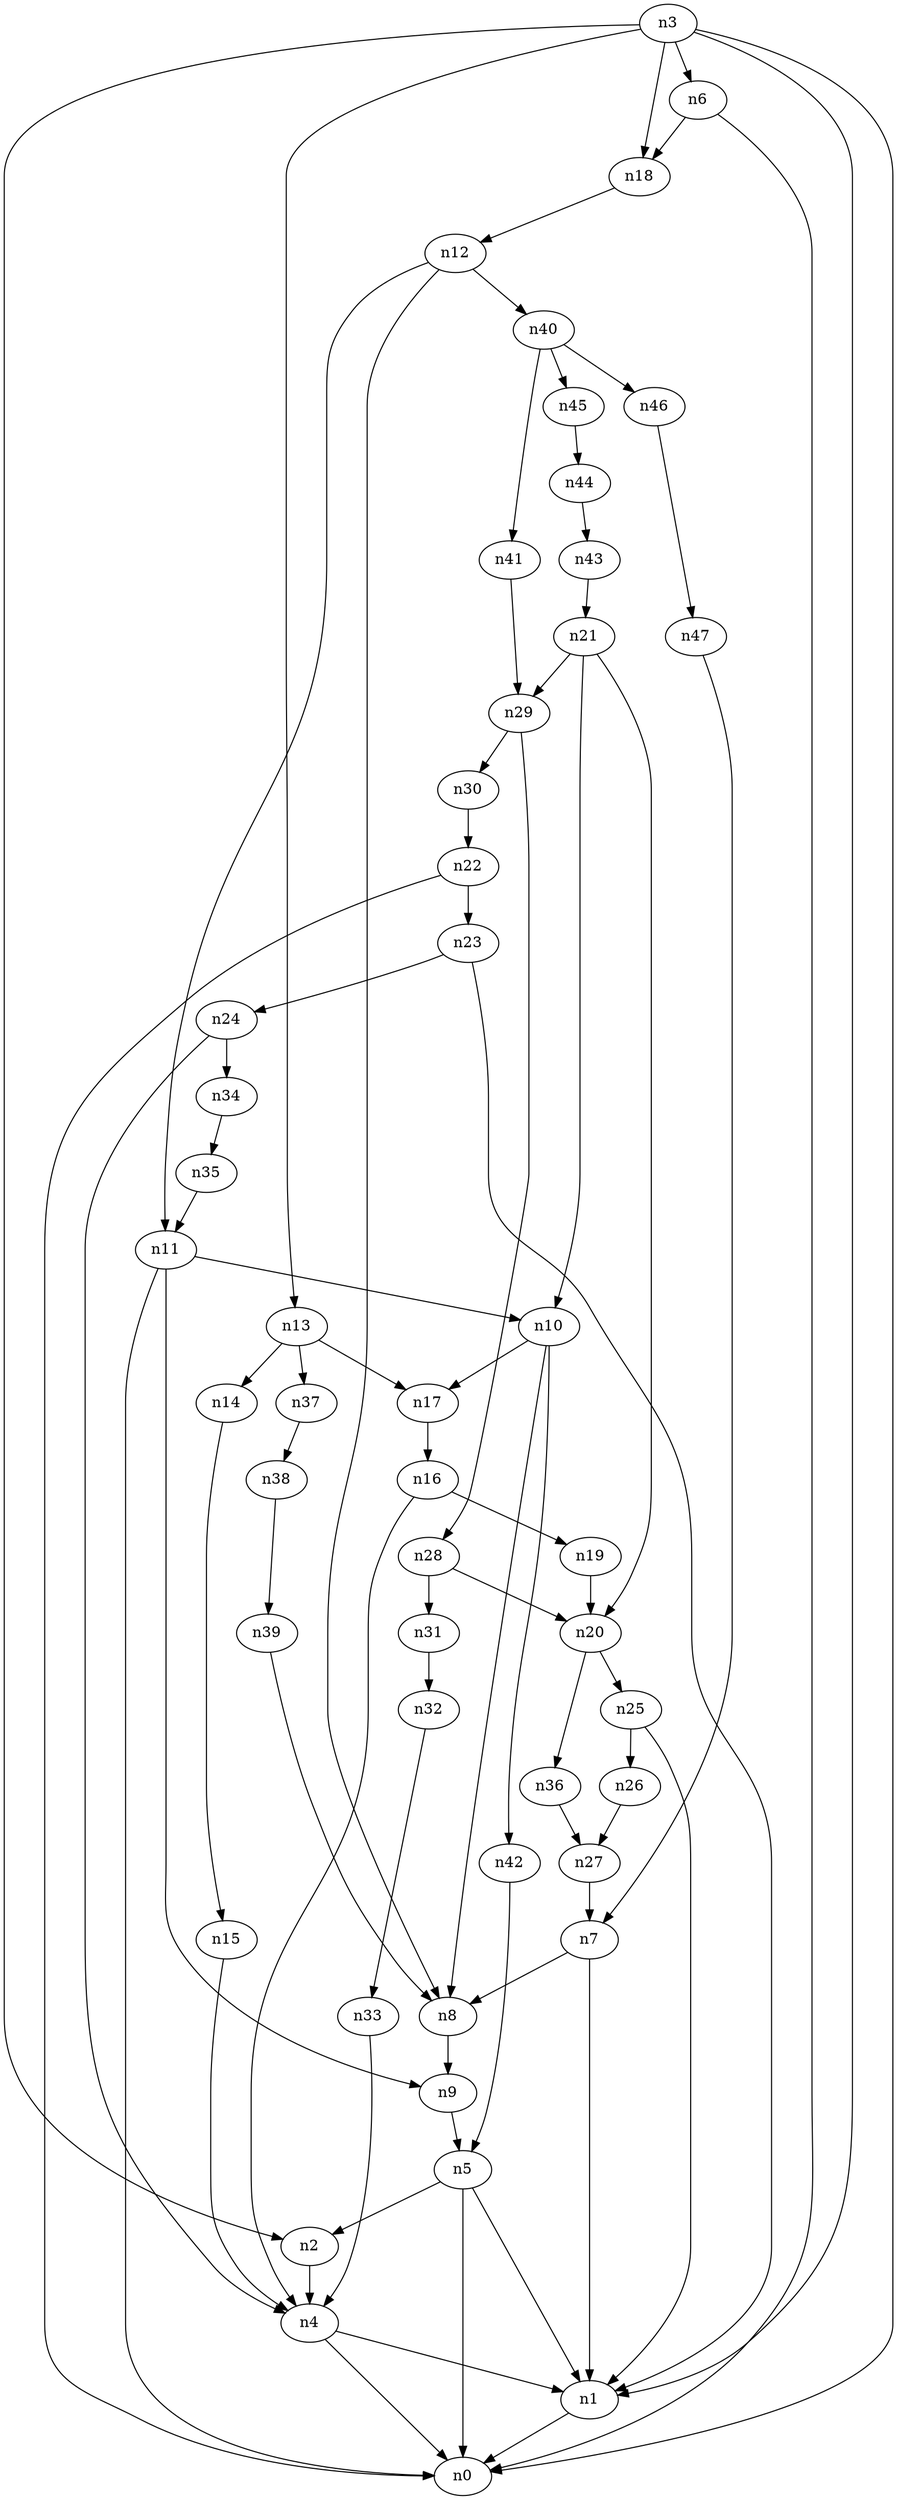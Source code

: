 digraph G {
	n1 -> n0	 [_graphml_id=e20];
	n2 -> n4	 [_graphml_id=e7];
	n3 -> n0	 [_graphml_id=e0];
	n3 -> n1	 [_graphml_id=e3];
	n3 -> n2	 [_graphml_id=e6];
	n3 -> n6	 [_graphml_id=e9];
	n3 -> n13	 [_graphml_id=e21];
	n3 -> n18	 [_graphml_id=e28];
	n4 -> n0	 [_graphml_id=e1];
	n4 -> n1	 [_graphml_id=e4];
	n5 -> n0	 [_graphml_id=e2];
	n5 -> n1	 [_graphml_id=e5];
	n5 -> n2	 [_graphml_id=e8];
	n6 -> n0	 [_graphml_id=e10];
	n6 -> n18	 [_graphml_id=e29];
	n7 -> n1	 [_graphml_id=e11];
	n7 -> n8	 [_graphml_id=e12];
	n8 -> n9	 [_graphml_id=e13];
	n9 -> n5	 [_graphml_id=e14];
	n10 -> n8	 [_graphml_id=e15];
	n10 -> n17	 [_graphml_id=e49];
	n10 -> n42	 [_graphml_id=e68];
	n11 -> n0	 [_graphml_id=e69];
	n11 -> n9	 [_graphml_id=e17];
	n11 -> n10	 [_graphml_id=e16];
	n12 -> n8	 [_graphml_id=e19];
	n12 -> n11	 [_graphml_id=e18];
	n12 -> n40	 [_graphml_id=e64];
	n13 -> n14	 [_graphml_id=e22];
	n13 -> n17	 [_graphml_id=e27];
	n13 -> n37	 [_graphml_id=e60];
	n14 -> n15	 [_graphml_id=e23];
	n15 -> n4	 [_graphml_id=e24];
	n16 -> n4	 [_graphml_id=e25];
	n16 -> n19	 [_graphml_id=e30];
	n17 -> n16	 [_graphml_id=e26];
	n18 -> n12	 [_graphml_id=e39];
	n19 -> n20	 [_graphml_id=e31];
	n20 -> n25	 [_graphml_id=e59];
	n20 -> n36	 [_graphml_id=e58];
	n21 -> n10	 [_graphml_id=e33];
	n21 -> n20	 [_graphml_id=e32];
	n21 -> n29	 [_graphml_id=e46];
	n22 -> n0	 [_graphml_id=e34];
	n22 -> n23	 [_graphml_id=e35];
	n23 -> n1	 [_graphml_id=e36];
	n23 -> n24	 [_graphml_id=e37];
	n24 -> n4	 [_graphml_id=e38];
	n24 -> n34	 [_graphml_id=e54];
	n25 -> n1	 [_graphml_id=e40];
	n25 -> n26	 [_graphml_id=e41];
	n26 -> n27	 [_graphml_id=e42];
	n27 -> n7	 [_graphml_id=e43];
	n28 -> n20	 [_graphml_id=e44];
	n28 -> n31	 [_graphml_id=e50];
	n29 -> n28	 [_graphml_id=e45];
	n29 -> n30	 [_graphml_id=e47];
	n30 -> n22	 [_graphml_id=e48];
	n31 -> n32	 [_graphml_id=e51];
	n32 -> n33	 [_graphml_id=e52];
	n33 -> n4	 [_graphml_id=e53];
	n34 -> n35	 [_graphml_id=e55];
	n35 -> n11	 [_graphml_id=e56];
	n36 -> n27	 [_graphml_id=e57];
	n37 -> n38	 [_graphml_id=e61];
	n38 -> n39	 [_graphml_id=e62];
	n39 -> n8	 [_graphml_id=e63];
	n40 -> n41	 [_graphml_id=e65];
	n40 -> n45	 [_graphml_id=e73];
	n40 -> n46	 [_graphml_id=e74];
	n41 -> n29	 [_graphml_id=e66];
	n42 -> n5	 [_graphml_id=e67];
	n43 -> n21	 [_graphml_id=e70];
	n44 -> n43	 [_graphml_id=e71];
	n45 -> n44	 [_graphml_id=e72];
	n46 -> n47	 [_graphml_id=e75];
	n47 -> n7	 [_graphml_id=e76];
}
